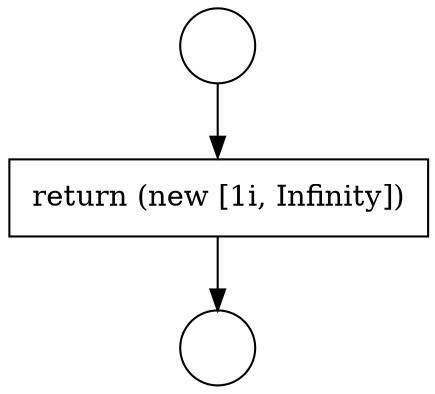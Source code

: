 digraph {
  node14733 [shape=circle label=" " color="black" fillcolor="white" style=filled]
  node14735 [shape=none, margin=0, label=<<font color="black">
    <table border="0" cellborder="1" cellspacing="0" cellpadding="10">
      <tr><td align="left">return (new [1i, Infinity])</td></tr>
    </table>
  </font>> color="black" fillcolor="white" style=filled]
  node14734 [shape=circle label=" " color="black" fillcolor="white" style=filled]
  node14733 -> node14735 [ color="black"]
  node14735 -> node14734 [ color="black"]
}
